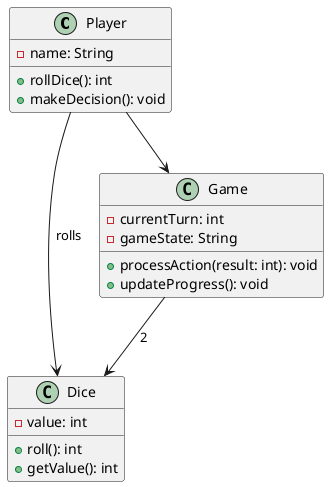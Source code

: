 @startuml
class Player {
    - name: String
    + rollDice(): int
    + makeDecision(): void
}

class Dice {
    - value: int
    + roll(): int
    + getValue(): int
}

class Game {
    - currentTurn: int
    - gameState: String
    + processAction(result: int): void
    + updateProgress(): void
}

Player --> Game
Player --> Dice : rolls
Game --> Dice : "2"
@enduml